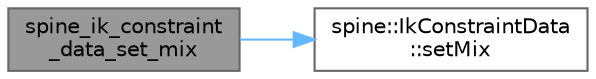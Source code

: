 digraph "spine_ik_constraint_data_set_mix"
{
 // LATEX_PDF_SIZE
  bgcolor="transparent";
  edge [fontname=Helvetica,fontsize=10,labelfontname=Helvetica,labelfontsize=10];
  node [fontname=Helvetica,fontsize=10,shape=box,height=0.2,width=0.4];
  rankdir="LR";
  Node1 [id="Node000001",label="spine_ik_constraint\l_data_set_mix",height=0.2,width=0.4,color="gray40", fillcolor="grey60", style="filled", fontcolor="black",tooltip=" "];
  Node1 -> Node2 [id="edge1_Node000001_Node000002",color="steelblue1",style="solid",tooltip=" "];
  Node2 [id="Node000002",label="spine::IkConstraintData\l::setMix",height=0.2,width=0.4,color="grey40", fillcolor="white", style="filled",URL="$classspine_1_1_ik_constraint_data.html#aa1851d4d8be96a23b7ec7aca47fa6d21",tooltip=" "];
}

